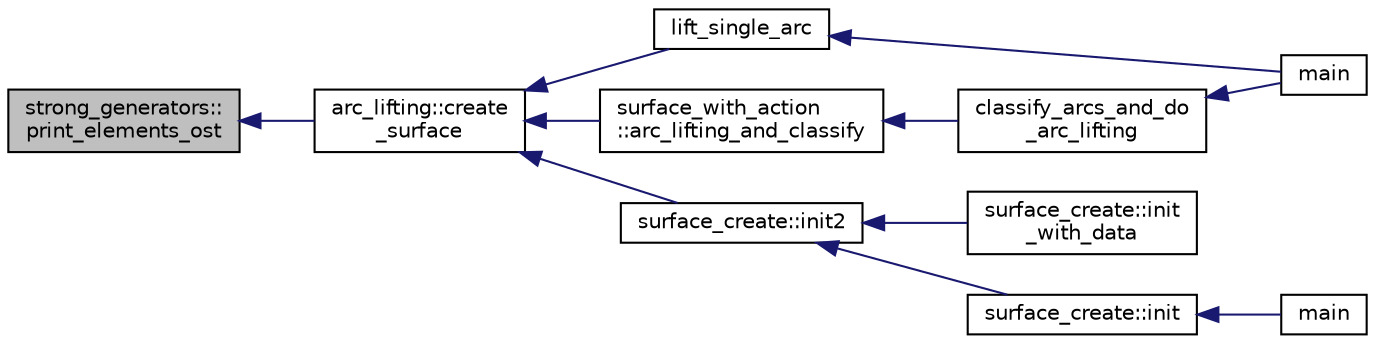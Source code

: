 digraph "strong_generators::print_elements_ost"
{
  edge [fontname="Helvetica",fontsize="10",labelfontname="Helvetica",labelfontsize="10"];
  node [fontname="Helvetica",fontsize="10",shape=record];
  rankdir="LR";
  Node4365 [label="strong_generators::\lprint_elements_ost",height=0.2,width=0.4,color="black", fillcolor="grey75", style="filled", fontcolor="black"];
  Node4365 -> Node4366 [dir="back",color="midnightblue",fontsize="10",style="solid",fontname="Helvetica"];
  Node4366 [label="arc_lifting::create\l_surface",height=0.2,width=0.4,color="black", fillcolor="white", style="filled",URL="$dc/db7/classarc__lifting.html#a2b1fd46281de9ff3fef00fc122d39b2b"];
  Node4366 -> Node4367 [dir="back",color="midnightblue",fontsize="10",style="solid",fontname="Helvetica"];
  Node4367 [label="lift_single_arc",height=0.2,width=0.4,color="black", fillcolor="white", style="filled",URL="$d6/dc3/arc__lifting__main_8_c.html#a0bdc148f70112959722a40cf9758d54b"];
  Node4367 -> Node4368 [dir="back",color="midnightblue",fontsize="10",style="solid",fontname="Helvetica"];
  Node4368 [label="main",height=0.2,width=0.4,color="black", fillcolor="white", style="filled",URL="$d6/dc3/arc__lifting__main_8_c.html#a217dbf8b442f20279ea00b898af96f52"];
  Node4366 -> Node4369 [dir="back",color="midnightblue",fontsize="10",style="solid",fontname="Helvetica"];
  Node4369 [label="surface_create::init2",height=0.2,width=0.4,color="black", fillcolor="white", style="filled",URL="$de/da4/classsurface__create.html#a0d600640f7dd62d5a6c36443effdab59"];
  Node4369 -> Node4370 [dir="back",color="midnightblue",fontsize="10",style="solid",fontname="Helvetica"];
  Node4370 [label="surface_create::init\l_with_data",height=0.2,width=0.4,color="black", fillcolor="white", style="filled",URL="$de/da4/classsurface__create.html#a9226f687139676532adb1aa971fbade2"];
  Node4369 -> Node4371 [dir="back",color="midnightblue",fontsize="10",style="solid",fontname="Helvetica"];
  Node4371 [label="surface_create::init",height=0.2,width=0.4,color="black", fillcolor="white", style="filled",URL="$de/da4/classsurface__create.html#ab0db5c12825f778e3caf8aa4da02eb06"];
  Node4371 -> Node4372 [dir="back",color="midnightblue",fontsize="10",style="solid",fontname="Helvetica"];
  Node4372 [label="main",height=0.2,width=0.4,color="black", fillcolor="white", style="filled",URL="$d2/dfa/create__surface__main_8_c.html#a217dbf8b442f20279ea00b898af96f52"];
  Node4366 -> Node4373 [dir="back",color="midnightblue",fontsize="10",style="solid",fontname="Helvetica"];
  Node4373 [label="surface_with_action\l::arc_lifting_and_classify",height=0.2,width=0.4,color="black", fillcolor="white", style="filled",URL="$d8/df9/classsurface__with__action.html#a62a3948f830c59e09ef94937650a07a4"];
  Node4373 -> Node4374 [dir="back",color="midnightblue",fontsize="10",style="solid",fontname="Helvetica"];
  Node4374 [label="classify_arcs_and_do\l_arc_lifting",height=0.2,width=0.4,color="black", fillcolor="white", style="filled",URL="$d6/dc3/arc__lifting__main_8_c.html#afdd7be16f16b8c71e9a72fe5f6a0b59c"];
  Node4374 -> Node4368 [dir="back",color="midnightblue",fontsize="10",style="solid",fontname="Helvetica"];
}
